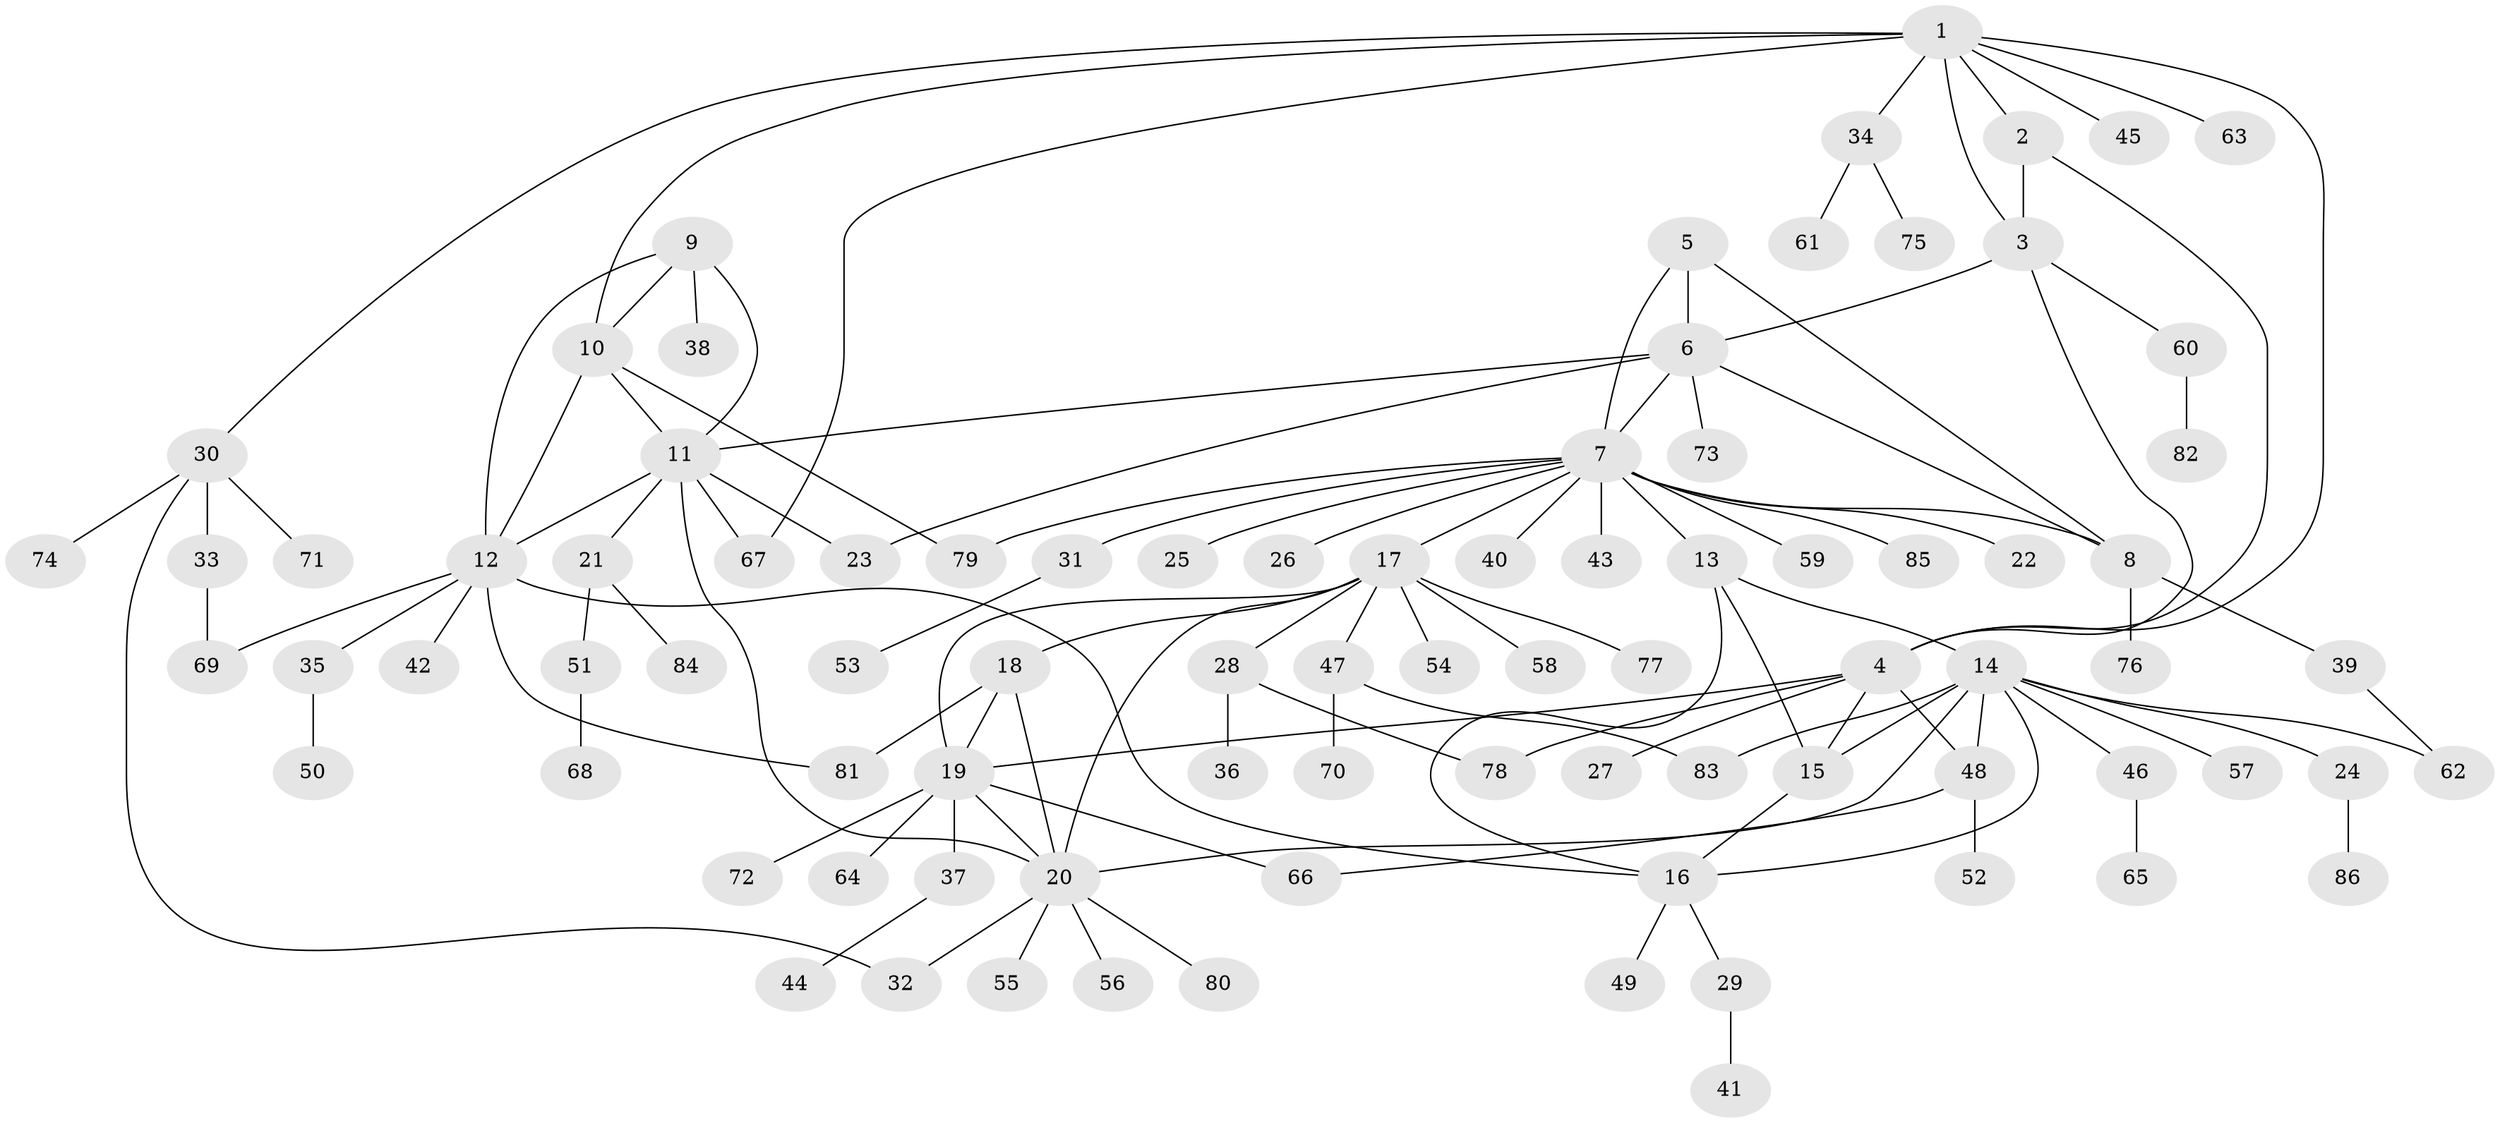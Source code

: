 // coarse degree distribution, {11: 0.031746031746031744, 4: 0.06349206349206349, 9: 0.015873015873015872, 3: 0.031746031746031744, 16: 0.015873015873015872, 8: 0.031746031746031744, 10: 0.015873015873015872, 7: 0.031746031746031744, 2: 0.20634920634920634, 1: 0.5555555555555556}
// Generated by graph-tools (version 1.1) at 2025/24/03/03/25 07:24:11]
// undirected, 86 vertices, 117 edges
graph export_dot {
graph [start="1"]
  node [color=gray90,style=filled];
  1;
  2;
  3;
  4;
  5;
  6;
  7;
  8;
  9;
  10;
  11;
  12;
  13;
  14;
  15;
  16;
  17;
  18;
  19;
  20;
  21;
  22;
  23;
  24;
  25;
  26;
  27;
  28;
  29;
  30;
  31;
  32;
  33;
  34;
  35;
  36;
  37;
  38;
  39;
  40;
  41;
  42;
  43;
  44;
  45;
  46;
  47;
  48;
  49;
  50;
  51;
  52;
  53;
  54;
  55;
  56;
  57;
  58;
  59;
  60;
  61;
  62;
  63;
  64;
  65;
  66;
  67;
  68;
  69;
  70;
  71;
  72;
  73;
  74;
  75;
  76;
  77;
  78;
  79;
  80;
  81;
  82;
  83;
  84;
  85;
  86;
  1 -- 2;
  1 -- 3;
  1 -- 4;
  1 -- 10;
  1 -- 30;
  1 -- 34;
  1 -- 45;
  1 -- 63;
  1 -- 67;
  2 -- 3;
  2 -- 4;
  3 -- 4;
  3 -- 6;
  3 -- 60;
  4 -- 15;
  4 -- 19;
  4 -- 27;
  4 -- 48;
  4 -- 78;
  5 -- 6;
  5 -- 7;
  5 -- 8;
  6 -- 7;
  6 -- 8;
  6 -- 11;
  6 -- 23;
  6 -- 73;
  7 -- 8;
  7 -- 13;
  7 -- 17;
  7 -- 22;
  7 -- 25;
  7 -- 26;
  7 -- 31;
  7 -- 40;
  7 -- 43;
  7 -- 59;
  7 -- 79;
  7 -- 85;
  8 -- 39;
  8 -- 76;
  9 -- 10;
  9 -- 11;
  9 -- 12;
  9 -- 38;
  10 -- 11;
  10 -- 12;
  10 -- 79;
  11 -- 12;
  11 -- 20;
  11 -- 21;
  11 -- 23;
  11 -- 67;
  12 -- 16;
  12 -- 35;
  12 -- 42;
  12 -- 69;
  12 -- 81;
  13 -- 14;
  13 -- 15;
  13 -- 16;
  14 -- 15;
  14 -- 16;
  14 -- 20;
  14 -- 24;
  14 -- 46;
  14 -- 48;
  14 -- 57;
  14 -- 62;
  14 -- 83;
  15 -- 16;
  16 -- 29;
  16 -- 49;
  17 -- 18;
  17 -- 19;
  17 -- 20;
  17 -- 28;
  17 -- 47;
  17 -- 54;
  17 -- 58;
  17 -- 77;
  18 -- 19;
  18 -- 20;
  18 -- 81;
  19 -- 20;
  19 -- 37;
  19 -- 64;
  19 -- 66;
  19 -- 72;
  20 -- 32;
  20 -- 55;
  20 -- 56;
  20 -- 80;
  21 -- 51;
  21 -- 84;
  24 -- 86;
  28 -- 36;
  28 -- 78;
  29 -- 41;
  30 -- 32;
  30 -- 33;
  30 -- 71;
  30 -- 74;
  31 -- 53;
  33 -- 69;
  34 -- 61;
  34 -- 75;
  35 -- 50;
  37 -- 44;
  39 -- 62;
  46 -- 65;
  47 -- 70;
  47 -- 83;
  48 -- 52;
  48 -- 66;
  51 -- 68;
  60 -- 82;
}
